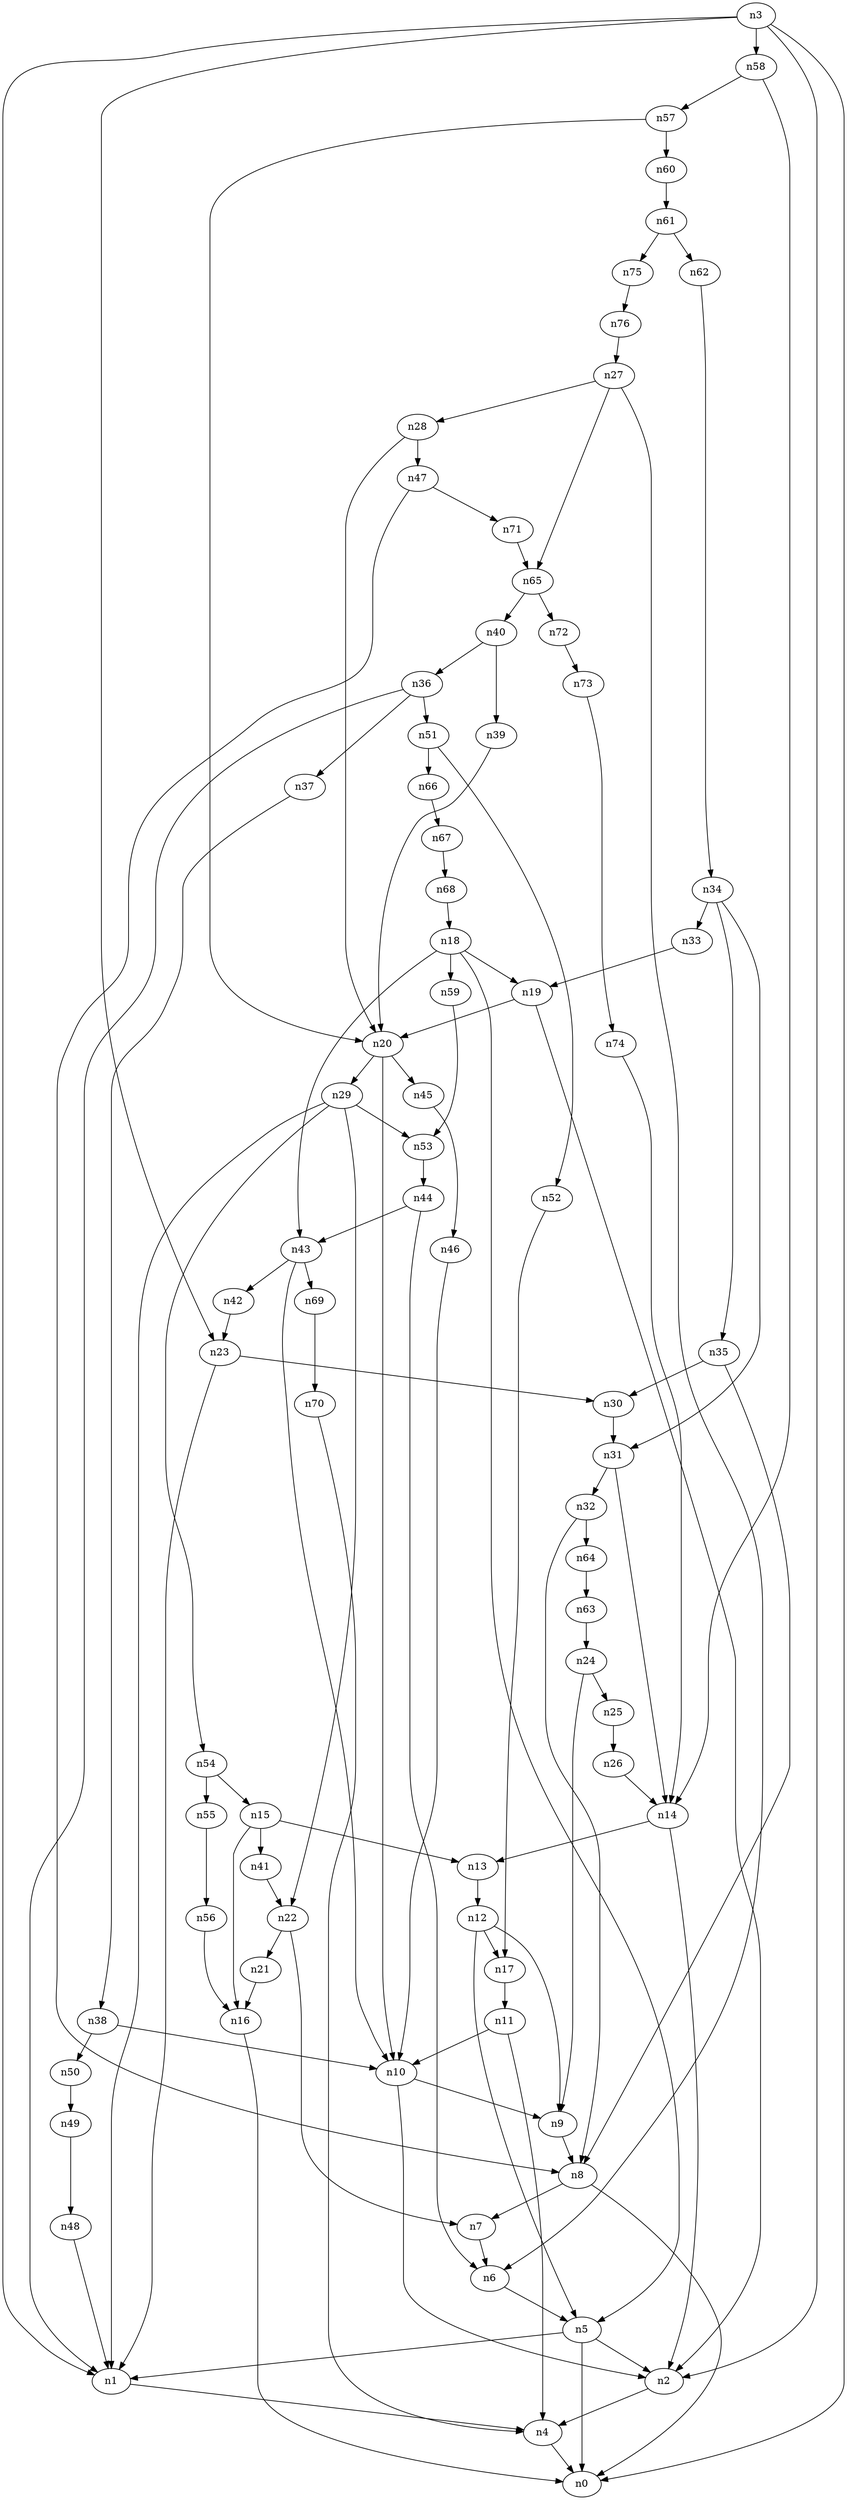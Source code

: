 digraph G {
	n1 -> n4	 [_graphml_id=e4];
	n2 -> n4	 [_graphml_id=e7];
	n3 -> n0	 [_graphml_id=e0];
	n3 -> n1	 [_graphml_id=e3];
	n3 -> n2	 [_graphml_id=e6];
	n3 -> n23	 [_graphml_id=e36];
	n3 -> n58	 [_graphml_id=e116];
	n4 -> n0	 [_graphml_id=e1];
	n5 -> n0	 [_graphml_id=e2];
	n5 -> n1	 [_graphml_id=e5];
	n5 -> n2	 [_graphml_id=e8];
	n6 -> n5	 [_graphml_id=e9];
	n7 -> n6	 [_graphml_id=e10];
	n8 -> n0	 [_graphml_id=e12];
	n8 -> n7	 [_graphml_id=e11];
	n9 -> n8	 [_graphml_id=e13];
	n10 -> n2	 [_graphml_id=e15];
	n10 -> n9	 [_graphml_id=e14];
	n11 -> n4	 [_graphml_id=e16];
	n11 -> n10	 [_graphml_id=e17];
	n12 -> n5	 [_graphml_id=e18];
	n12 -> n9	 [_graphml_id=e27];
	n12 -> n17	 [_graphml_id=e25];
	n13 -> n12	 [_graphml_id=e19];
	n14 -> n2	 [_graphml_id=e21];
	n14 -> n13	 [_graphml_id=e20];
	n15 -> n13	 [_graphml_id=e22];
	n15 -> n16	 [_graphml_id=e23];
	n15 -> n41	 [_graphml_id=e65];
	n16 -> n0	 [_graphml_id=e24];
	n17 -> n11	 [_graphml_id=e26];
	n18 -> n5	 [_graphml_id=e28];
	n18 -> n19	 [_graphml_id=e29];
	n18 -> n43	 [_graphml_id=e106];
	n18 -> n59	 [_graphml_id=e94];
	n19 -> n2	 [_graphml_id=e37];
	n19 -> n20	 [_graphml_id=e30];
	n20 -> n10	 [_graphml_id=e31];
	n20 -> n29	 [_graphml_id=e45];
	n20 -> n45	 [_graphml_id=e71];
	n21 -> n16	 [_graphml_id=e32];
	n22 -> n7	 [_graphml_id=e34];
	n22 -> n21	 [_graphml_id=e33];
	n23 -> n1	 [_graphml_id=e35];
	n23 -> n30	 [_graphml_id=e48];
	n24 -> n9	 [_graphml_id=e38];
	n24 -> n25	 [_graphml_id=e39];
	n25 -> n26	 [_graphml_id=e40];
	n26 -> n14	 [_graphml_id=e41];
	n27 -> n6	 [_graphml_id=e42];
	n27 -> n28	 [_graphml_id=e43];
	n27 -> n65	 [_graphml_id=e104];
	n28 -> n20	 [_graphml_id=e44];
	n28 -> n47	 [_graphml_id=e74];
	n29 -> n1	 [_graphml_id=e46];
	n29 -> n22	 [_graphml_id=e47];
	n29 -> n53	 [_graphml_id=e85];
	n29 -> n54	 [_graphml_id=e87];
	n30 -> n31	 [_graphml_id=e49];
	n31 -> n14	 [_graphml_id=e57];
	n31 -> n32	 [_graphml_id=e50];
	n32 -> n8	 [_graphml_id=e51];
	n32 -> n64	 [_graphml_id=e103];
	n33 -> n19	 [_graphml_id=e52];
	n34 -> n31	 [_graphml_id=e54];
	n34 -> n33	 [_graphml_id=e53];
	n34 -> n35	 [_graphml_id=e55];
	n35 -> n8	 [_graphml_id=e56];
	n35 -> n30	 [_graphml_id=e86];
	n36 -> n1	 [_graphml_id=e58];
	n36 -> n37	 [_graphml_id=e59];
	n36 -> n51	 [_graphml_id=e81];
	n37 -> n38	 [_graphml_id=e60];
	n38 -> n10	 [_graphml_id=e61];
	n38 -> n50	 [_graphml_id=e80];
	n39 -> n20	 [_graphml_id=e62];
	n40 -> n36	 [_graphml_id=e64];
	n40 -> n39	 [_graphml_id=e63];
	n41 -> n22	 [_graphml_id=e66];
	n42 -> n23	 [_graphml_id=e67];
	n43 -> n10	 [_graphml_id=e76];
	n43 -> n42	 [_graphml_id=e68];
	n43 -> n69	 [_graphml_id=e111];
	n44 -> n6	 [_graphml_id=e70];
	n44 -> n43	 [_graphml_id=e69];
	n45 -> n46	 [_graphml_id=e72];
	n46 -> n10	 [_graphml_id=e73];
	n47 -> n8	 [_graphml_id=e75];
	n47 -> n71	 [_graphml_id=e114];
	n48 -> n1	 [_graphml_id=e77];
	n49 -> n48	 [_graphml_id=e78];
	n50 -> n49	 [_graphml_id=e79];
	n51 -> n52	 [_graphml_id=e82];
	n51 -> n66	 [_graphml_id=e107];
	n52 -> n17	 [_graphml_id=e83];
	n53 -> n44	 [_graphml_id=e84];
	n54 -> n15	 [_graphml_id=e96];
	n54 -> n55	 [_graphml_id=e88];
	n55 -> n56	 [_graphml_id=e89];
	n56 -> n16	 [_graphml_id=e90];
	n57 -> n20	 [_graphml_id=e91];
	n57 -> n60	 [_graphml_id=e97];
	n58 -> n14	 [_graphml_id=e93];
	n58 -> n57	 [_graphml_id=e92];
	n59 -> n53	 [_graphml_id=e95];
	n60 -> n61	 [_graphml_id=e98];
	n61 -> n62	 [_graphml_id=e99];
	n61 -> n75	 [_graphml_id=e121];
	n62 -> n34	 [_graphml_id=e100];
	n63 -> n24	 [_graphml_id=e101];
	n64 -> n63	 [_graphml_id=e102];
	n65 -> n40	 [_graphml_id=e105];
	n65 -> n72	 [_graphml_id=e117];
	n66 -> n67	 [_graphml_id=e108];
	n67 -> n68	 [_graphml_id=e109];
	n68 -> n18	 [_graphml_id=e110];
	n69 -> n70	 [_graphml_id=e112];
	n70 -> n4	 [_graphml_id=e113];
	n71 -> n65	 [_graphml_id=e115];
	n72 -> n73	 [_graphml_id=e118];
	n73 -> n74	 [_graphml_id=e119];
	n74 -> n14	 [_graphml_id=e120];
	n75 -> n76	 [_graphml_id=e122];
	n76 -> n27	 [_graphml_id=e123];
}
